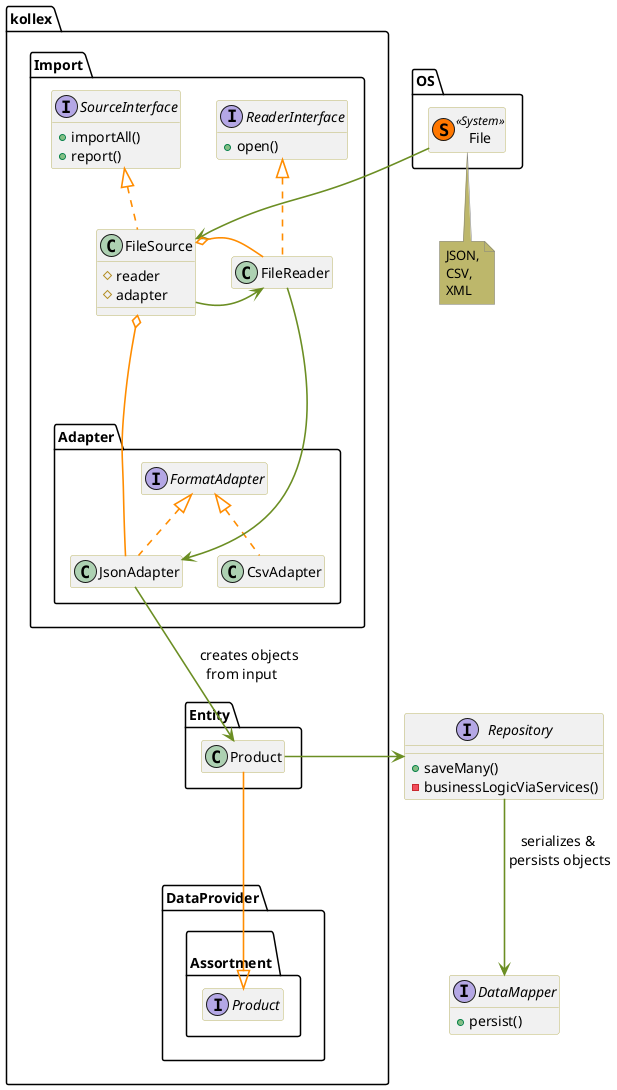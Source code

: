 @startuml

' skinparams begin
skinparam class {
	FontColor black
	FontSize 14
	FontName "Source Code Pro"
	BorderColor DarkKhaki
	ArrowColor DarkOrange
}

skinparam Arrow {
	FontSize 14
	FontName "Source Code Pro"
	Thickness 1.6
}
skinparam PackageFontName "Source Code Pro"
skinparam NoteBackgroundColor DarkKhaki
skinparam NoteBorderColor gray
' skinparams end

hide members


class OS.File << (S,#FF7700) System >>


note bottom: JSON,\nCSV,\nXML

package kollex.Import {
	Class FileReader
	interface SourceInterface {
		+ importAll()
		+ report()
	}
	interface ReaderInterface {
		+ open()
	}

	OS.File -[#6b8e23]-> FileSource
	class FileSource {
		# reader
		# adapter
	}
	show FileSource members
	show SourceInterface methods
	show ReaderInterface methods

	SourceInterface <|.. FileSource
	ReaderInterface <|.. FileReader


	FileSource -[#6b8e23]> FileReader

	FileSource o- FileReader
}


package kollex.Import.Adapter {

    class JsonAdapter
    class CsvAdapter
    interface FormatAdapter

    FormatAdapter <|.. JsonAdapter
    FormatAdapter <|.. CsvAdapter
}

FileSource o---- JsonAdapter
FileReader -[#6b8e23]---> JsonAdapter

package kollex.Entity {
    class Product
	JsonAdapter -[#6b8e23]-> Product : " creates objects\nfrom input   "
}

package "kollex.DataProvider.\nAssortment" {
    interface "Product" as ProviderProduct
}
Product --|> ProviderProduct


interface Repository {
+ saveMany()
- businessLogicViaServices()
}
show Repository members

show DataMapper methods
interface DataMapper {
+ persist()
}


Product -[#6b8e23]> Repository


Repository -[#6b8e23]-> DataMapper : "serializes &\n persists objects"








@enduml